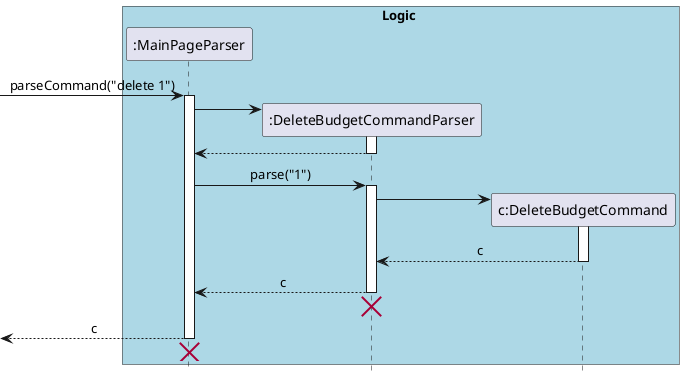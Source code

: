 @startuml
hide footbox
skinparam Sequence {
    MessageAlign center
}
box Logic #LightBlue
participant ":MainPageParser" as MainPageParser
participant ":DeleteBudgetCommandParser" as DeleteBudgetCommandParser
participant "c:DeleteBudgetCommand" as DeleteBudgetCommand
end box

[-> MainPageParser : parseCommand("delete 1")
activate MainPageParser
create DeleteBudgetCommandParser
MainPageParser -> DeleteBudgetCommandParser
activate DeleteBudgetCommandParser
DeleteBudgetCommandParser --> MainPageParser
deactivate DeleteBudgetCommandParser

MainPageParser -> DeleteBudgetCommandParser : parse("1")
activate DeleteBudgetCommandParser

create DeleteBudgetCommand
DeleteBudgetCommandParser -> DeleteBudgetCommand
activate DeleteBudgetCommand
DeleteBudgetCommand --> DeleteBudgetCommandParser : c
deactivate DeleteBudgetCommand
DeleteBudgetCommandParser --> MainPageParser : c
deactivate DeleteBudgetCommandParser
DeleteBudgetCommandParser -[hidden]-> MainPageParser
destroy DeleteBudgetCommandParser
[<-- MainPageParser : c
deactivate MainPageParser
[<-[hidden]- MainPageParser
destroy MainPageParser
@enduml
